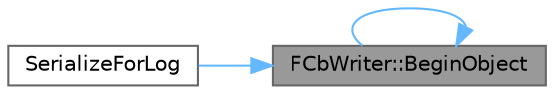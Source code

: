 digraph "FCbWriter::BeginObject"
{
 // INTERACTIVE_SVG=YES
 // LATEX_PDF_SIZE
  bgcolor="transparent";
  edge [fontname=Helvetica,fontsize=10,labelfontname=Helvetica,labelfontsize=10];
  node [fontname=Helvetica,fontsize=10,shape=box,height=0.2,width=0.4];
  rankdir="RL";
  Node1 [id="Node000001",label="FCbWriter::BeginObject",height=0.2,width=0.4,color="gray40", fillcolor="grey60", style="filled", fontcolor="black",tooltip="Begin a new object."];
  Node1 -> Node1 [id="edge1_Node000001_Node000001",dir="back",color="steelblue1",style="solid",tooltip=" "];
  Node1 -> Node2 [id="edge2_Node000001_Node000002",dir="back",color="steelblue1",style="solid",tooltip=" "];
  Node2 [id="Node000002",label="SerializeForLog",height=0.2,width=0.4,color="grey40", fillcolor="white", style="filled",URL="$d6/db8/StreamableManagerError_8h.html#a9640cfc26a0fafa5e83d36b23223d787",tooltip=" "];
}
